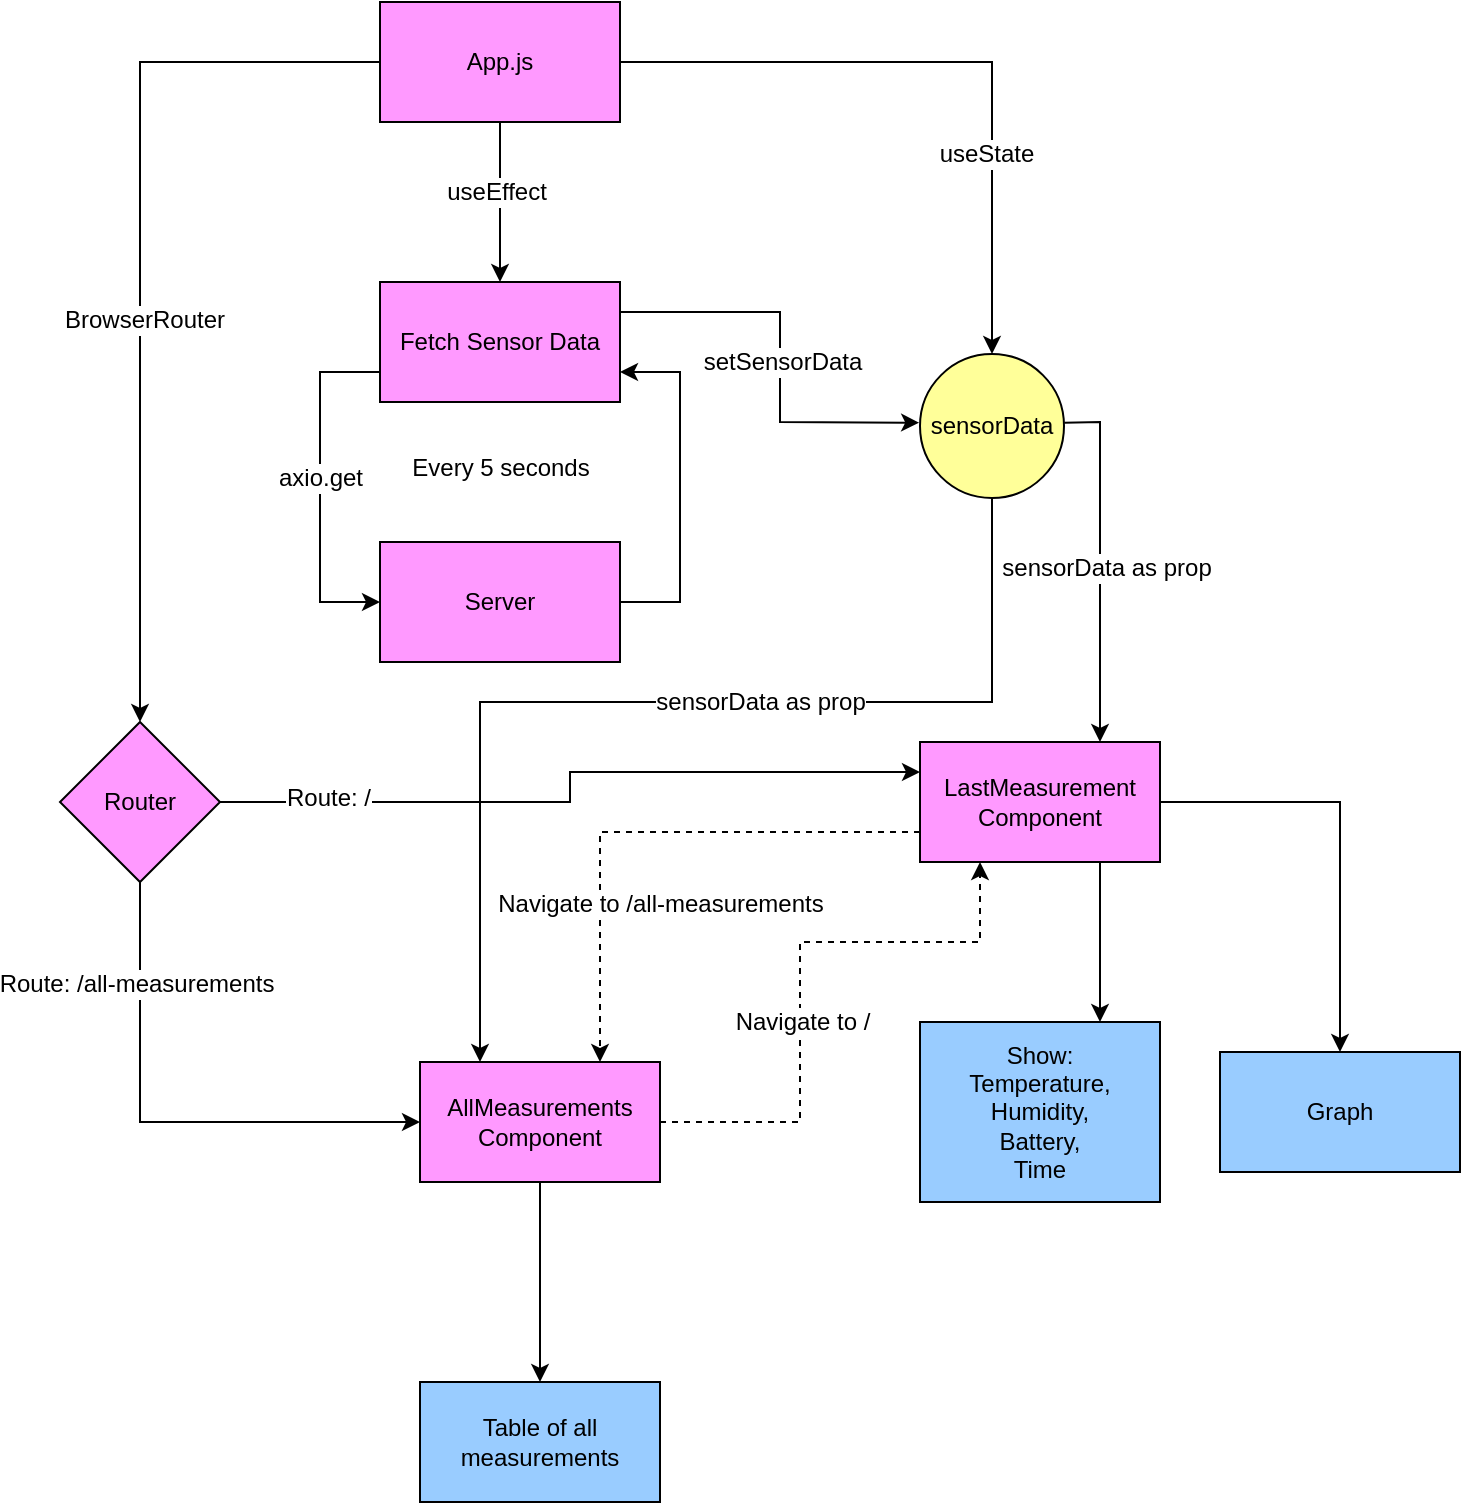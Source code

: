 <mxfile version="24.4.0" type="github">
  <diagram name="Page-1" id="SEWsyKc5rU6Fcgs1RWHf">
    <mxGraphModel dx="1158" dy="608" grid="1" gridSize="10" guides="1" tooltips="1" connect="1" arrows="1" fold="1" page="1" pageScale="1" pageWidth="827" pageHeight="1169" math="0" shadow="0">
      <root>
        <mxCell id="0" />
        <mxCell id="1" parent="0" />
        <mxCell id="LvXoCR6ephxCl3afvVT1-3" value="" style="edgeStyle=orthogonalEdgeStyle;rounded=0;orthogonalLoop=1;jettySize=auto;html=1;" edge="1" parent="1" source="LvXoCR6ephxCl3afvVT1-1" target="LvXoCR6ephxCl3afvVT1-2">
          <mxGeometry relative="1" as="geometry" />
        </mxCell>
        <mxCell id="LvXoCR6ephxCl3afvVT1-47" value="useEffect" style="edgeLabel;html=1;align=center;verticalAlign=middle;resizable=0;points=[];fontSize=12;" vertex="1" connectable="0" parent="LvXoCR6ephxCl3afvVT1-3">
          <mxGeometry x="-0.135" y="-2" relative="1" as="geometry">
            <mxPoint as="offset" />
          </mxGeometry>
        </mxCell>
        <mxCell id="LvXoCR6ephxCl3afvVT1-18" style="edgeStyle=orthogonalEdgeStyle;rounded=0;orthogonalLoop=1;jettySize=auto;html=1;entryX=0.5;entryY=0;entryDx=0;entryDy=0;" edge="1" parent="1" source="LvXoCR6ephxCl3afvVT1-1" target="LvXoCR6ephxCl3afvVT1-11">
          <mxGeometry relative="1" as="geometry" />
        </mxCell>
        <mxCell id="LvXoCR6ephxCl3afvVT1-37" value="useState" style="edgeLabel;html=1;align=center;verticalAlign=middle;resizable=0;points=[];fontSize=12;" vertex="1" connectable="0" parent="LvXoCR6ephxCl3afvVT1-18">
          <mxGeometry x="0.395" y="-3" relative="1" as="geometry">
            <mxPoint as="offset" />
          </mxGeometry>
        </mxCell>
        <mxCell id="LvXoCR6ephxCl3afvVT1-24" style="edgeStyle=orthogonalEdgeStyle;rounded=0;orthogonalLoop=1;jettySize=auto;html=1;entryX=0.5;entryY=0;entryDx=0;entryDy=0;" edge="1" parent="1" source="LvXoCR6ephxCl3afvVT1-1" target="LvXoCR6ephxCl3afvVT1-4">
          <mxGeometry relative="1" as="geometry" />
        </mxCell>
        <mxCell id="LvXoCR6ephxCl3afvVT1-41" value="BrowserRouter" style="edgeLabel;html=1;align=center;verticalAlign=middle;resizable=0;points=[];fontSize=12;" vertex="1" connectable="0" parent="LvXoCR6ephxCl3afvVT1-24">
          <mxGeometry x="0.107" y="2" relative="1" as="geometry">
            <mxPoint as="offset" />
          </mxGeometry>
        </mxCell>
        <mxCell id="LvXoCR6ephxCl3afvVT1-1" value="App.js" style="rounded=0;whiteSpace=wrap;html=1;fillColor=#FF99FF;" vertex="1" parent="1">
          <mxGeometry x="350" y="350" width="120" height="60" as="geometry" />
        </mxCell>
        <mxCell id="LvXoCR6ephxCl3afvVT1-2" value="Fetch Sensor Data" style="whiteSpace=wrap;html=1;rounded=0;fillColor=#FF99FF;" vertex="1" parent="1">
          <mxGeometry x="350" y="490" width="120" height="60" as="geometry" />
        </mxCell>
        <mxCell id="LvXoCR6ephxCl3afvVT1-28" style="edgeStyle=orthogonalEdgeStyle;rounded=0;orthogonalLoop=1;jettySize=auto;html=1;entryX=0;entryY=0.5;entryDx=0;entryDy=0;" edge="1" parent="1" source="LvXoCR6ephxCl3afvVT1-4" target="LvXoCR6ephxCl3afvVT1-16">
          <mxGeometry relative="1" as="geometry">
            <Array as="points">
              <mxPoint x="230" y="910" />
            </Array>
          </mxGeometry>
        </mxCell>
        <mxCell id="LvXoCR6ephxCl3afvVT1-42" value="Route: /all-measurements" style="edgeLabel;html=1;align=center;verticalAlign=middle;resizable=0;points=[];fontSize=12;" vertex="1" connectable="0" parent="LvXoCR6ephxCl3afvVT1-28">
          <mxGeometry x="-0.609" y="-2" relative="1" as="geometry">
            <mxPoint as="offset" />
          </mxGeometry>
        </mxCell>
        <mxCell id="LvXoCR6ephxCl3afvVT1-29" style="edgeStyle=orthogonalEdgeStyle;rounded=0;orthogonalLoop=1;jettySize=auto;html=1;entryX=0;entryY=0.25;entryDx=0;entryDy=0;" edge="1" parent="1" source="LvXoCR6ephxCl3afvVT1-4" target="LvXoCR6ephxCl3afvVT1-12">
          <mxGeometry relative="1" as="geometry" />
        </mxCell>
        <mxCell id="LvXoCR6ephxCl3afvVT1-40" value="Route: /" style="edgeLabel;html=1;align=center;verticalAlign=middle;resizable=0;points=[];fontSize=12;" vertex="1" connectable="0" parent="LvXoCR6ephxCl3afvVT1-29">
          <mxGeometry x="-0.706" y="2" relative="1" as="geometry">
            <mxPoint as="offset" />
          </mxGeometry>
        </mxCell>
        <mxCell id="LvXoCR6ephxCl3afvVT1-4" value="Router" style="rhombus;whiteSpace=wrap;html=1;fillColor=#FF99FF;" vertex="1" parent="1">
          <mxGeometry x="190" y="710" width="80" height="80" as="geometry" />
        </mxCell>
        <mxCell id="LvXoCR6ephxCl3afvVT1-5" value="Server" style="rounded=0;whiteSpace=wrap;html=1;fillColor=#FF99FF;" vertex="1" parent="1">
          <mxGeometry x="350" y="620" width="120" height="60" as="geometry" />
        </mxCell>
        <mxCell id="LvXoCR6ephxCl3afvVT1-7" value="" style="endArrow=classic;html=1;rounded=0;exitX=0;exitY=0.75;exitDx=0;exitDy=0;entryX=0;entryY=0.5;entryDx=0;entryDy=0;" edge="1" parent="1" source="LvXoCR6ephxCl3afvVT1-2" target="LvXoCR6ephxCl3afvVT1-5">
          <mxGeometry width="50" height="50" relative="1" as="geometry">
            <mxPoint x="260" y="600" as="sourcePoint" />
            <mxPoint x="310" y="550" as="targetPoint" />
            <Array as="points">
              <mxPoint x="320" y="535" />
              <mxPoint x="320" y="650" />
            </Array>
          </mxGeometry>
        </mxCell>
        <mxCell id="LvXoCR6ephxCl3afvVT1-46" value="axio.get" style="edgeLabel;html=1;align=center;verticalAlign=middle;resizable=0;points=[];fontSize=12;" vertex="1" connectable="0" parent="LvXoCR6ephxCl3afvVT1-7">
          <mxGeometry x="-0.051" relative="1" as="geometry">
            <mxPoint as="offset" />
          </mxGeometry>
        </mxCell>
        <mxCell id="LvXoCR6ephxCl3afvVT1-8" value="" style="endArrow=classic;html=1;rounded=0;exitX=1;exitY=0.5;exitDx=0;exitDy=0;entryX=1;entryY=0.75;entryDx=0;entryDy=0;" edge="1" parent="1" source="LvXoCR6ephxCl3afvVT1-5" target="LvXoCR6ephxCl3afvVT1-2">
          <mxGeometry width="50" height="50" relative="1" as="geometry">
            <mxPoint x="540" y="640" as="sourcePoint" />
            <mxPoint x="590" y="590" as="targetPoint" />
            <Array as="points">
              <mxPoint x="500" y="650" />
              <mxPoint x="500" y="535" />
            </Array>
          </mxGeometry>
        </mxCell>
        <mxCell id="LvXoCR6ephxCl3afvVT1-9" value="Every 5 seconds" style="text;html=1;align=center;verticalAlign=middle;resizable=0;points=[];autosize=1;strokeColor=none;fillColor=none;" vertex="1" parent="1">
          <mxGeometry x="355" y="568" width="110" height="30" as="geometry" />
        </mxCell>
        <mxCell id="LvXoCR6ephxCl3afvVT1-21" style="edgeStyle=orthogonalEdgeStyle;rounded=0;orthogonalLoop=1;jettySize=auto;html=1;entryX=0.25;entryY=0;entryDx=0;entryDy=0;" edge="1" parent="1" source="LvXoCR6ephxCl3afvVT1-11" target="LvXoCR6ephxCl3afvVT1-16">
          <mxGeometry relative="1" as="geometry">
            <mxPoint x="430" y="850" as="targetPoint" />
            <Array as="points">
              <mxPoint x="656" y="700" />
              <mxPoint x="400" y="700" />
            </Array>
          </mxGeometry>
        </mxCell>
        <mxCell id="LvXoCR6ephxCl3afvVT1-43" value="sensorData as prop" style="edgeLabel;html=1;align=center;verticalAlign=middle;resizable=0;points=[];fontSize=12;" vertex="1" connectable="0" parent="LvXoCR6ephxCl3afvVT1-21">
          <mxGeometry x="-0.103" relative="1" as="geometry">
            <mxPoint x="23" as="offset" />
          </mxGeometry>
        </mxCell>
        <mxCell id="LvXoCR6ephxCl3afvVT1-11" value="sensorData" style="ellipse;whiteSpace=wrap;html=1;aspect=fixed;fillColor=#FFFF99;" vertex="1" parent="1">
          <mxGeometry x="620" y="526" width="72" height="72" as="geometry" />
        </mxCell>
        <mxCell id="LvXoCR6ephxCl3afvVT1-30" style="edgeStyle=orthogonalEdgeStyle;rounded=0;orthogonalLoop=1;jettySize=auto;html=1;entryX=0.75;entryY=0;entryDx=0;entryDy=0;" edge="1" parent="1" source="LvXoCR6ephxCl3afvVT1-12" target="LvXoCR6ephxCl3afvVT1-13">
          <mxGeometry relative="1" as="geometry">
            <Array as="points">
              <mxPoint x="710" y="820" />
              <mxPoint x="710" y="820" />
            </Array>
          </mxGeometry>
        </mxCell>
        <mxCell id="LvXoCR6ephxCl3afvVT1-31" style="edgeStyle=orthogonalEdgeStyle;rounded=0;orthogonalLoop=1;jettySize=auto;html=1;entryX=0.5;entryY=0;entryDx=0;entryDy=0;" edge="1" parent="1" source="LvXoCR6ephxCl3afvVT1-12" target="LvXoCR6ephxCl3afvVT1-14">
          <mxGeometry relative="1" as="geometry" />
        </mxCell>
        <mxCell id="LvXoCR6ephxCl3afvVT1-12" value="LastMeasurement Component" style="rounded=0;whiteSpace=wrap;html=1;fillColor=#FF99FF;" vertex="1" parent="1">
          <mxGeometry x="620" y="720" width="120" height="60" as="geometry" />
        </mxCell>
        <mxCell id="LvXoCR6ephxCl3afvVT1-13" value="Show:&lt;div&gt;Temperature,&lt;/div&gt;&lt;div&gt;Humidity,&lt;/div&gt;&lt;div&gt;Battery,&lt;/div&gt;&lt;div&gt;Time&lt;/div&gt;" style="rounded=0;whiteSpace=wrap;html=1;fillColor=#99CCFF;" vertex="1" parent="1">
          <mxGeometry x="620" y="860" width="120" height="90" as="geometry" />
        </mxCell>
        <mxCell id="LvXoCR6ephxCl3afvVT1-14" value="Graph" style="rounded=0;whiteSpace=wrap;html=1;fillColor=#99CCFF;" vertex="1" parent="1">
          <mxGeometry x="770" y="875" width="120" height="60" as="geometry" />
        </mxCell>
        <mxCell id="LvXoCR6ephxCl3afvVT1-32" style="edgeStyle=orthogonalEdgeStyle;rounded=0;orthogonalLoop=1;jettySize=auto;html=1;entryX=0.5;entryY=0;entryDx=0;entryDy=0;" edge="1" parent="1" source="LvXoCR6ephxCl3afvVT1-16" target="LvXoCR6ephxCl3afvVT1-17">
          <mxGeometry relative="1" as="geometry" />
        </mxCell>
        <mxCell id="LvXoCR6ephxCl3afvVT1-16" value="AllMeasurements Component" style="rounded=0;whiteSpace=wrap;html=1;fillColor=#FF99FF;" vertex="1" parent="1">
          <mxGeometry x="370" y="880" width="120" height="60" as="geometry" />
        </mxCell>
        <mxCell id="LvXoCR6ephxCl3afvVT1-17" value="Table of all measurements" style="rounded=0;whiteSpace=wrap;html=1;fillColor=#99CCFF;" vertex="1" parent="1">
          <mxGeometry x="370" y="1040" width="120" height="60" as="geometry" />
        </mxCell>
        <mxCell id="LvXoCR6ephxCl3afvVT1-20" value="" style="endArrow=classic;html=1;rounded=0;exitX=1;exitY=0.25;exitDx=0;exitDy=0;entryX=-0.006;entryY=0.477;entryDx=0;entryDy=0;entryPerimeter=0;" edge="1" parent="1" source="LvXoCR6ephxCl3afvVT1-2" target="LvXoCR6ephxCl3afvVT1-11">
          <mxGeometry width="50" height="50" relative="1" as="geometry">
            <mxPoint x="530" y="500" as="sourcePoint" />
            <mxPoint x="580" y="450" as="targetPoint" />
            <Array as="points">
              <mxPoint x="550" y="505" />
              <mxPoint x="550" y="560" />
            </Array>
          </mxGeometry>
        </mxCell>
        <mxCell id="LvXoCR6ephxCl3afvVT1-38" value="setSensorData" style="edgeLabel;html=1;align=center;verticalAlign=middle;resizable=0;points=[];fontSize=12;" vertex="1" connectable="0" parent="LvXoCR6ephxCl3afvVT1-20">
          <mxGeometry x="-0.034" y="1" relative="1" as="geometry">
            <mxPoint y="6" as="offset" />
          </mxGeometry>
        </mxCell>
        <mxCell id="LvXoCR6ephxCl3afvVT1-23" value="" style="endArrow=classic;html=1;rounded=0;entryX=0.75;entryY=0;entryDx=0;entryDy=0;exitX=1.002;exitY=0.478;exitDx=0;exitDy=0;exitPerimeter=0;" edge="1" parent="1" source="LvXoCR6ephxCl3afvVT1-11" target="LvXoCR6ephxCl3afvVT1-12">
          <mxGeometry width="50" height="50" relative="1" as="geometry">
            <mxPoint x="692" y="562" as="sourcePoint" />
            <mxPoint x="610" y="670" as="targetPoint" />
            <Array as="points">
              <mxPoint x="710" y="560" />
            </Array>
          </mxGeometry>
        </mxCell>
        <mxCell id="LvXoCR6ephxCl3afvVT1-39" value="sensorData as prop" style="edgeLabel;html=1;align=center;verticalAlign=middle;resizable=0;points=[];fontSize=12;" vertex="1" connectable="0" parent="LvXoCR6ephxCl3afvVT1-23">
          <mxGeometry x="0.017" y="3" relative="1" as="geometry">
            <mxPoint as="offset" />
          </mxGeometry>
        </mxCell>
        <mxCell id="LvXoCR6ephxCl3afvVT1-34" value="" style="html=1;labelBackgroundColor=#ffffff;startArrow=none;startFill=0;startSize=6;endArrow=classic;endFill=1;endSize=6;jettySize=auto;orthogonalLoop=1;strokeWidth=1;dashed=1;fontSize=14;rounded=0;exitX=0;exitY=0.75;exitDx=0;exitDy=0;entryX=0.75;entryY=0;entryDx=0;entryDy=0;" edge="1" parent="1" source="LvXoCR6ephxCl3afvVT1-12" target="LvXoCR6ephxCl3afvVT1-16">
          <mxGeometry width="60" height="60" relative="1" as="geometry">
            <mxPoint x="550" y="860" as="sourcePoint" />
            <mxPoint x="610" y="800" as="targetPoint" />
            <Array as="points">
              <mxPoint x="460" y="765" />
            </Array>
          </mxGeometry>
        </mxCell>
        <mxCell id="LvXoCR6ephxCl3afvVT1-44" value="Navigate to /all-measurements" style="edgeLabel;html=1;align=center;verticalAlign=middle;resizable=0;points=[];fontSize=12;" vertex="1" connectable="0" parent="LvXoCR6ephxCl3afvVT1-34">
          <mxGeometry x="0.416" y="-1" relative="1" as="geometry">
            <mxPoint x="31" y="1" as="offset" />
          </mxGeometry>
        </mxCell>
        <mxCell id="LvXoCR6ephxCl3afvVT1-35" value="" style="html=1;labelBackgroundColor=#ffffff;startArrow=none;startFill=0;startSize=6;endArrow=classic;endFill=1;endSize=6;jettySize=auto;orthogonalLoop=1;strokeWidth=1;dashed=1;fontSize=14;rounded=0;exitX=1;exitY=0.5;exitDx=0;exitDy=0;entryX=0.25;entryY=1;entryDx=0;entryDy=0;" edge="1" parent="1" source="LvXoCR6ephxCl3afvVT1-16" target="LvXoCR6ephxCl3afvVT1-12">
          <mxGeometry width="60" height="60" relative="1" as="geometry">
            <mxPoint x="550" y="860" as="sourcePoint" />
            <mxPoint x="610" y="800" as="targetPoint" />
            <Array as="points">
              <mxPoint x="560" y="910" />
              <mxPoint x="560" y="820" />
              <mxPoint x="650" y="820" />
            </Array>
          </mxGeometry>
        </mxCell>
        <mxCell id="LvXoCR6ephxCl3afvVT1-45" value="Navigate to /" style="edgeLabel;html=1;align=center;verticalAlign=middle;resizable=0;points=[];fontSize=12;" vertex="1" connectable="0" parent="LvXoCR6ephxCl3afvVT1-35">
          <mxGeometry x="-0.175" y="-1" relative="1" as="geometry">
            <mxPoint y="-1" as="offset" />
          </mxGeometry>
        </mxCell>
      </root>
    </mxGraphModel>
  </diagram>
</mxfile>
